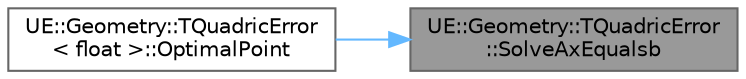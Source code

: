 digraph "UE::Geometry::TQuadricError::SolveAxEqualsb"
{
 // INTERACTIVE_SVG=YES
 // LATEX_PDF_SIZE
  bgcolor="transparent";
  edge [fontname=Helvetica,fontsize=10,labelfontname=Helvetica,labelfontsize=10];
  node [fontname=Helvetica,fontsize=10,shape=box,height=0.2,width=0.4];
  rankdir="RL";
  Node1 [id="Node000001",label="UE::Geometry::TQuadricError\l::SolveAxEqualsb",height=0.2,width=0.4,color="gray40", fillcolor="grey60", style="filled", fontcolor="black",tooltip=" "];
  Node1 -> Node2 [id="edge1_Node000001_Node000002",dir="back",color="steelblue1",style="solid",tooltip=" "];
  Node2 [id="Node000002",label="UE::Geometry::TQuadricError\l\< float \>::OptimalPoint",height=0.2,width=0.4,color="grey40", fillcolor="white", style="filled",URL="$d9/d42/structUE_1_1Geometry_1_1TQuadricError.html#a2a12143eff2b58f211ec260a7db28240",tooltip=" "];
}
